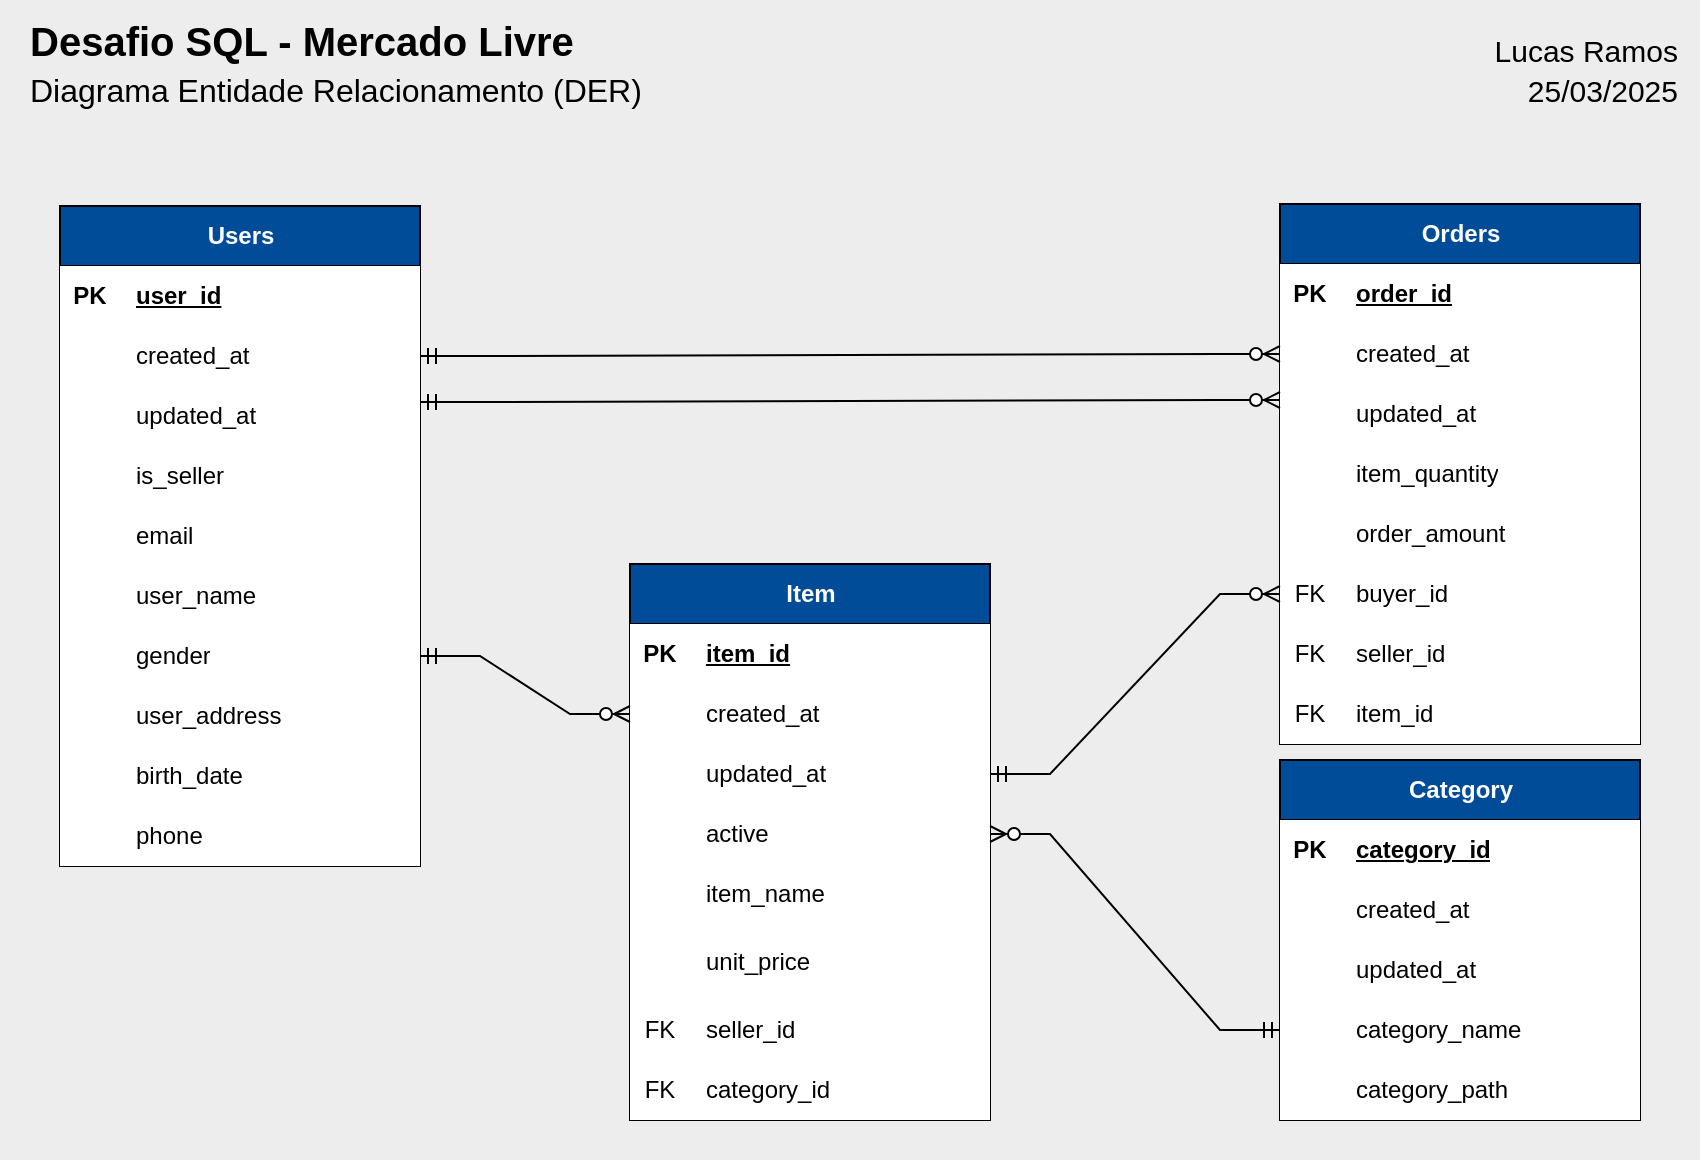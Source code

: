 <mxfile version="26.1.1">
  <diagram id="R2lEEEUBdFMjLlhIrx00" name="Page-1">
    <mxGraphModel dx="1434" dy="738" grid="1" gridSize="10" guides="1" tooltips="1" connect="1" arrows="1" fold="1" page="1" pageScale="1" pageWidth="850" pageHeight="145" math="0" shadow="0" extFonts="Permanent Marker^https://fonts.googleapis.com/css?family=Permanent+Marker">
      <root>
        <mxCell id="0" />
        <mxCell id="1" parent="0" />
        <mxCell id="Xd9WYFr1PrUuEUQC1NHv-141" value="" style="rounded=0;whiteSpace=wrap;html=1;fillColor=light-dark(#EDEDED,#EDEDED);strokeColor=none;" parent="1" vertex="1">
          <mxGeometry width="850" height="580" as="geometry" />
        </mxCell>
        <mxCell id="Xd9WYFr1PrUuEUQC1NHv-3" value="Users" style="shape=table;startSize=30;container=1;collapsible=1;childLayout=tableLayout;fixedRows=1;rowLines=0;fontStyle=1;align=center;resizeLast=1;html=1;fillColor=#004C99;fontColor=#FCFCFC;" parent="1" vertex="1">
          <mxGeometry x="30" y="103" width="180" height="330" as="geometry" />
        </mxCell>
        <mxCell id="Xd9WYFr1PrUuEUQC1NHv-4" value="" style="shape=tableRow;horizontal=0;startSize=0;swimlaneHead=0;swimlaneBody=0;fillColor=none;collapsible=0;dropTarget=0;points=[[0,0.5],[1,0.5]];portConstraint=eastwest;top=0;left=0;right=0;bottom=1;" parent="Xd9WYFr1PrUuEUQC1NHv-3" vertex="1">
          <mxGeometry y="30" width="180" height="30" as="geometry" />
        </mxCell>
        <mxCell id="Xd9WYFr1PrUuEUQC1NHv-5" value="PK" style="shape=partialRectangle;connectable=0;fillColor=default;top=0;left=0;bottom=0;right=0;fontStyle=1;overflow=hidden;whiteSpace=wrap;html=1;" parent="Xd9WYFr1PrUuEUQC1NHv-4" vertex="1">
          <mxGeometry width="30" height="30" as="geometry">
            <mxRectangle width="30" height="30" as="alternateBounds" />
          </mxGeometry>
        </mxCell>
        <mxCell id="Xd9WYFr1PrUuEUQC1NHv-6" value="user_id" style="shape=partialRectangle;connectable=0;fillColor=default;top=0;left=0;bottom=0;right=0;align=left;spacingLeft=6;fontStyle=5;overflow=hidden;whiteSpace=wrap;html=1;" parent="Xd9WYFr1PrUuEUQC1NHv-4" vertex="1">
          <mxGeometry x="30" width="150" height="30" as="geometry">
            <mxRectangle width="150" height="30" as="alternateBounds" />
          </mxGeometry>
        </mxCell>
        <mxCell id="Xd9WYFr1PrUuEUQC1NHv-7" value="" style="shape=tableRow;horizontal=0;startSize=0;swimlaneHead=0;swimlaneBody=0;fillColor=none;collapsible=0;dropTarget=0;points=[[0,0.5],[1,0.5]];portConstraint=eastwest;top=0;left=0;right=0;bottom=0;" parent="Xd9WYFr1PrUuEUQC1NHv-3" vertex="1">
          <mxGeometry y="60" width="180" height="30" as="geometry" />
        </mxCell>
        <mxCell id="Xd9WYFr1PrUuEUQC1NHv-8" value="" style="shape=partialRectangle;connectable=0;fillColor=default;top=0;left=0;bottom=0;right=0;editable=1;overflow=hidden;whiteSpace=wrap;html=1;" parent="Xd9WYFr1PrUuEUQC1NHv-7" vertex="1">
          <mxGeometry width="30" height="30" as="geometry">
            <mxRectangle width="30" height="30" as="alternateBounds" />
          </mxGeometry>
        </mxCell>
        <mxCell id="Xd9WYFr1PrUuEUQC1NHv-9" value="created_at" style="shape=partialRectangle;connectable=0;fillColor=default;top=0;left=0;bottom=0;right=0;align=left;spacingLeft=6;overflow=hidden;whiteSpace=wrap;html=1;" parent="Xd9WYFr1PrUuEUQC1NHv-7" vertex="1">
          <mxGeometry x="30" width="150" height="30" as="geometry">
            <mxRectangle width="150" height="30" as="alternateBounds" />
          </mxGeometry>
        </mxCell>
        <mxCell id="Xd9WYFr1PrUuEUQC1NHv-10" value="" style="shape=tableRow;horizontal=0;startSize=0;swimlaneHead=0;swimlaneBody=0;fillColor=none;collapsible=0;dropTarget=0;points=[[0,0.5],[1,0.5]];portConstraint=eastwest;top=0;left=0;right=0;bottom=0;" parent="Xd9WYFr1PrUuEUQC1NHv-3" vertex="1">
          <mxGeometry y="90" width="180" height="30" as="geometry" />
        </mxCell>
        <mxCell id="Xd9WYFr1PrUuEUQC1NHv-11" value="" style="shape=partialRectangle;connectable=0;fillColor=default;top=0;left=0;bottom=0;right=0;editable=1;overflow=hidden;whiteSpace=wrap;html=1;" parent="Xd9WYFr1PrUuEUQC1NHv-10" vertex="1">
          <mxGeometry width="30" height="30" as="geometry">
            <mxRectangle width="30" height="30" as="alternateBounds" />
          </mxGeometry>
        </mxCell>
        <mxCell id="Xd9WYFr1PrUuEUQC1NHv-12" value="updated_at" style="shape=partialRectangle;connectable=0;fillColor=default;top=0;left=0;bottom=0;right=0;align=left;spacingLeft=6;overflow=hidden;whiteSpace=wrap;html=1;" parent="Xd9WYFr1PrUuEUQC1NHv-10" vertex="1">
          <mxGeometry x="30" width="150" height="30" as="geometry">
            <mxRectangle width="150" height="30" as="alternateBounds" />
          </mxGeometry>
        </mxCell>
        <mxCell id="Xd9WYFr1PrUuEUQC1NHv-13" value="" style="shape=tableRow;horizontal=0;startSize=0;swimlaneHead=0;swimlaneBody=0;fillColor=none;collapsible=0;dropTarget=0;points=[[0,0.5],[1,0.5]];portConstraint=eastwest;top=0;left=0;right=0;bottom=0;" parent="Xd9WYFr1PrUuEUQC1NHv-3" vertex="1">
          <mxGeometry y="120" width="180" height="30" as="geometry" />
        </mxCell>
        <mxCell id="Xd9WYFr1PrUuEUQC1NHv-14" value="" style="shape=partialRectangle;connectable=0;fillColor=default;top=0;left=0;bottom=0;right=0;editable=1;overflow=hidden;whiteSpace=wrap;html=1;" parent="Xd9WYFr1PrUuEUQC1NHv-13" vertex="1">
          <mxGeometry width="30" height="30" as="geometry">
            <mxRectangle width="30" height="30" as="alternateBounds" />
          </mxGeometry>
        </mxCell>
        <mxCell id="Xd9WYFr1PrUuEUQC1NHv-15" value="is_seller" style="shape=partialRectangle;connectable=0;fillColor=default;top=0;left=0;bottom=0;right=0;align=left;spacingLeft=6;overflow=hidden;whiteSpace=wrap;html=1;" parent="Xd9WYFr1PrUuEUQC1NHv-13" vertex="1">
          <mxGeometry x="30" width="150" height="30" as="geometry">
            <mxRectangle width="150" height="30" as="alternateBounds" />
          </mxGeometry>
        </mxCell>
        <mxCell id="Xd9WYFr1PrUuEUQC1NHv-61" value="" style="shape=tableRow;horizontal=0;startSize=0;swimlaneHead=0;swimlaneBody=0;fillColor=none;collapsible=0;dropTarget=0;points=[[0,0.5],[1,0.5]];portConstraint=eastwest;top=0;left=0;right=0;bottom=0;" parent="Xd9WYFr1PrUuEUQC1NHv-3" vertex="1">
          <mxGeometry y="150" width="180" height="30" as="geometry" />
        </mxCell>
        <mxCell id="Xd9WYFr1PrUuEUQC1NHv-62" value="&lt;div&gt;&lt;br&gt;&lt;/div&gt;" style="shape=partialRectangle;connectable=0;fillColor=default;top=0;left=0;bottom=0;right=0;editable=1;overflow=hidden;whiteSpace=wrap;html=1;" parent="Xd9WYFr1PrUuEUQC1NHv-61" vertex="1">
          <mxGeometry width="30" height="30" as="geometry">
            <mxRectangle width="30" height="30" as="alternateBounds" />
          </mxGeometry>
        </mxCell>
        <mxCell id="Xd9WYFr1PrUuEUQC1NHv-63" value="email" style="shape=partialRectangle;connectable=0;fillColor=default;top=0;left=0;bottom=0;right=0;align=left;spacingLeft=6;overflow=hidden;whiteSpace=wrap;html=1;" parent="Xd9WYFr1PrUuEUQC1NHv-61" vertex="1">
          <mxGeometry x="30" width="150" height="30" as="geometry">
            <mxRectangle width="150" height="30" as="alternateBounds" />
          </mxGeometry>
        </mxCell>
        <mxCell id="Xd9WYFr1PrUuEUQC1NHv-64" value="" style="shape=tableRow;horizontal=0;startSize=0;swimlaneHead=0;swimlaneBody=0;fillColor=none;collapsible=0;dropTarget=0;points=[[0,0.5],[1,0.5]];portConstraint=eastwest;top=0;left=0;right=0;bottom=0;" parent="Xd9WYFr1PrUuEUQC1NHv-3" vertex="1">
          <mxGeometry y="180" width="180" height="30" as="geometry" />
        </mxCell>
        <mxCell id="Xd9WYFr1PrUuEUQC1NHv-65" value="&lt;div&gt;&lt;br&gt;&lt;/div&gt;&lt;div&gt;&lt;span style=&quot;white-space: pre;&quot;&gt;&#x9;&lt;/span&gt;&lt;br&gt;&lt;/div&gt;" style="shape=partialRectangle;connectable=0;fillColor=default;top=0;left=0;bottom=0;right=0;editable=1;overflow=hidden;whiteSpace=wrap;html=1;" parent="Xd9WYFr1PrUuEUQC1NHv-64" vertex="1">
          <mxGeometry width="30" height="30" as="geometry">
            <mxRectangle width="30" height="30" as="alternateBounds" />
          </mxGeometry>
        </mxCell>
        <mxCell id="Xd9WYFr1PrUuEUQC1NHv-66" value="user_name" style="shape=partialRectangle;connectable=0;fillColor=default;top=0;left=0;bottom=0;right=0;align=left;spacingLeft=6;overflow=hidden;whiteSpace=wrap;html=1;" parent="Xd9WYFr1PrUuEUQC1NHv-64" vertex="1">
          <mxGeometry x="30" width="150" height="30" as="geometry">
            <mxRectangle width="150" height="30" as="alternateBounds" />
          </mxGeometry>
        </mxCell>
        <mxCell id="Xd9WYFr1PrUuEUQC1NHv-67" value="" style="shape=tableRow;horizontal=0;startSize=0;swimlaneHead=0;swimlaneBody=0;fillColor=none;collapsible=0;dropTarget=0;points=[[0,0.5],[1,0.5]];portConstraint=eastwest;top=0;left=0;right=0;bottom=0;" parent="Xd9WYFr1PrUuEUQC1NHv-3" vertex="1">
          <mxGeometry y="210" width="180" height="30" as="geometry" />
        </mxCell>
        <mxCell id="Xd9WYFr1PrUuEUQC1NHv-68" value="&lt;div&gt;&lt;br&gt;&lt;/div&gt;&lt;div&gt;&lt;span style=&quot;white-space: pre;&quot;&gt;&#x9;&lt;/span&gt;&lt;br&gt;&lt;/div&gt;" style="shape=partialRectangle;connectable=0;fillColor=default;top=0;left=0;bottom=0;right=0;editable=1;overflow=hidden;whiteSpace=wrap;html=1;" parent="Xd9WYFr1PrUuEUQC1NHv-67" vertex="1">
          <mxGeometry width="30" height="30" as="geometry">
            <mxRectangle width="30" height="30" as="alternateBounds" />
          </mxGeometry>
        </mxCell>
        <mxCell id="Xd9WYFr1PrUuEUQC1NHv-69" value="gender" style="shape=partialRectangle;connectable=0;fillColor=default;top=0;left=0;bottom=0;right=0;align=left;spacingLeft=6;overflow=hidden;whiteSpace=wrap;html=1;" parent="Xd9WYFr1PrUuEUQC1NHv-67" vertex="1">
          <mxGeometry x="30" width="150" height="30" as="geometry">
            <mxRectangle width="150" height="30" as="alternateBounds" />
          </mxGeometry>
        </mxCell>
        <mxCell id="Xd9WYFr1PrUuEUQC1NHv-85" value="" style="shape=tableRow;horizontal=0;startSize=0;swimlaneHead=0;swimlaneBody=0;fillColor=none;collapsible=0;dropTarget=0;points=[[0,0.5],[1,0.5]];portConstraint=eastwest;top=0;left=0;right=0;bottom=0;" parent="Xd9WYFr1PrUuEUQC1NHv-3" vertex="1">
          <mxGeometry y="240" width="180" height="30" as="geometry" />
        </mxCell>
        <mxCell id="Xd9WYFr1PrUuEUQC1NHv-86" value="&lt;div&gt;&lt;br&gt;&lt;/div&gt;&lt;div&gt;&lt;br&gt;&lt;/div&gt;" style="shape=partialRectangle;connectable=0;fillColor=default;top=0;left=0;bottom=0;right=0;editable=1;overflow=hidden;whiteSpace=wrap;html=1;" parent="Xd9WYFr1PrUuEUQC1NHv-85" vertex="1">
          <mxGeometry width="30" height="30" as="geometry">
            <mxRectangle width="30" height="30" as="alternateBounds" />
          </mxGeometry>
        </mxCell>
        <mxCell id="Xd9WYFr1PrUuEUQC1NHv-87" value="user_address" style="shape=partialRectangle;connectable=0;fillColor=default;top=0;left=0;bottom=0;right=0;align=left;spacingLeft=6;overflow=hidden;whiteSpace=wrap;html=1;" parent="Xd9WYFr1PrUuEUQC1NHv-85" vertex="1">
          <mxGeometry x="30" width="150" height="30" as="geometry">
            <mxRectangle width="150" height="30" as="alternateBounds" />
          </mxGeometry>
        </mxCell>
        <mxCell id="4Klr_nOJg-HgcBI-DVab-1" value="" style="shape=tableRow;horizontal=0;startSize=0;swimlaneHead=0;swimlaneBody=0;fillColor=none;collapsible=0;dropTarget=0;points=[[0,0.5],[1,0.5]];portConstraint=eastwest;top=0;left=0;right=0;bottom=0;" vertex="1" parent="Xd9WYFr1PrUuEUQC1NHv-3">
          <mxGeometry y="270" width="180" height="30" as="geometry" />
        </mxCell>
        <mxCell id="4Klr_nOJg-HgcBI-DVab-2" value="&lt;div&gt;&lt;br&gt;&lt;/div&gt;&lt;div&gt;&lt;br&gt;&lt;/div&gt;" style="shape=partialRectangle;connectable=0;fillColor=default;top=0;left=0;bottom=0;right=0;editable=1;overflow=hidden;whiteSpace=wrap;html=1;" vertex="1" parent="4Klr_nOJg-HgcBI-DVab-1">
          <mxGeometry width="30" height="30" as="geometry">
            <mxRectangle width="30" height="30" as="alternateBounds" />
          </mxGeometry>
        </mxCell>
        <mxCell id="4Klr_nOJg-HgcBI-DVab-3" value="birth_date" style="shape=partialRectangle;connectable=0;fillColor=default;top=0;left=0;bottom=0;right=0;align=left;spacingLeft=6;overflow=hidden;whiteSpace=wrap;html=1;" vertex="1" parent="4Klr_nOJg-HgcBI-DVab-1">
          <mxGeometry x="30" width="150" height="30" as="geometry">
            <mxRectangle width="150" height="30" as="alternateBounds" />
          </mxGeometry>
        </mxCell>
        <mxCell id="4Klr_nOJg-HgcBI-DVab-4" value="" style="shape=tableRow;horizontal=0;startSize=0;swimlaneHead=0;swimlaneBody=0;fillColor=none;collapsible=0;dropTarget=0;points=[[0,0.5],[1,0.5]];portConstraint=eastwest;top=0;left=0;right=0;bottom=0;" vertex="1" parent="Xd9WYFr1PrUuEUQC1NHv-3">
          <mxGeometry y="300" width="180" height="30" as="geometry" />
        </mxCell>
        <mxCell id="4Klr_nOJg-HgcBI-DVab-5" value="&lt;div&gt;&lt;br&gt;&lt;/div&gt;&lt;div&gt;&lt;br&gt;&lt;/div&gt;" style="shape=partialRectangle;connectable=0;fillColor=default;top=0;left=0;bottom=0;right=0;editable=1;overflow=hidden;whiteSpace=wrap;html=1;" vertex="1" parent="4Klr_nOJg-HgcBI-DVab-4">
          <mxGeometry width="30" height="30" as="geometry">
            <mxRectangle width="30" height="30" as="alternateBounds" />
          </mxGeometry>
        </mxCell>
        <mxCell id="4Klr_nOJg-HgcBI-DVab-6" value="phone" style="shape=partialRectangle;connectable=0;fillColor=default;top=0;left=0;bottom=0;right=0;align=left;spacingLeft=6;overflow=hidden;whiteSpace=wrap;html=1;" vertex="1" parent="4Klr_nOJg-HgcBI-DVab-4">
          <mxGeometry x="30" width="150" height="30" as="geometry">
            <mxRectangle width="150" height="30" as="alternateBounds" />
          </mxGeometry>
        </mxCell>
        <mxCell id="Xd9WYFr1PrUuEUQC1NHv-16" value="Item" style="shape=table;startSize=30;container=1;collapsible=1;childLayout=tableLayout;fixedRows=1;rowLines=0;fontStyle=1;align=center;resizeLast=1;html=1;fillColor=#004C99;fontColor=#FCFCFC;" parent="1" vertex="1">
          <mxGeometry x="315" y="282" width="180" height="278" as="geometry" />
        </mxCell>
        <mxCell id="Xd9WYFr1PrUuEUQC1NHv-17" value="" style="shape=tableRow;horizontal=0;startSize=0;swimlaneHead=0;swimlaneBody=0;fillColor=none;collapsible=0;dropTarget=0;points=[[0,0.5],[1,0.5]];portConstraint=eastwest;top=0;left=0;right=0;bottom=1;" parent="Xd9WYFr1PrUuEUQC1NHv-16" vertex="1">
          <mxGeometry y="30" width="180" height="30" as="geometry" />
        </mxCell>
        <mxCell id="Xd9WYFr1PrUuEUQC1NHv-18" value="PK" style="shape=partialRectangle;connectable=0;fillColor=default;top=0;left=0;bottom=0;right=0;fontStyle=1;overflow=hidden;whiteSpace=wrap;html=1;" parent="Xd9WYFr1PrUuEUQC1NHv-17" vertex="1">
          <mxGeometry width="30" height="30" as="geometry">
            <mxRectangle width="30" height="30" as="alternateBounds" />
          </mxGeometry>
        </mxCell>
        <mxCell id="Xd9WYFr1PrUuEUQC1NHv-19" value="item_id" style="shape=partialRectangle;connectable=0;fillColor=default;top=0;left=0;bottom=0;right=0;align=left;spacingLeft=6;fontStyle=5;overflow=hidden;whiteSpace=wrap;html=1;" parent="Xd9WYFr1PrUuEUQC1NHv-17" vertex="1">
          <mxGeometry x="30" width="150" height="30" as="geometry">
            <mxRectangle width="150" height="30" as="alternateBounds" />
          </mxGeometry>
        </mxCell>
        <mxCell id="Xd9WYFr1PrUuEUQC1NHv-20" value="" style="shape=tableRow;horizontal=0;startSize=0;swimlaneHead=0;swimlaneBody=0;fillColor=none;collapsible=0;dropTarget=0;points=[[0,0.5],[1,0.5]];portConstraint=eastwest;top=0;left=0;right=0;bottom=0;" parent="Xd9WYFr1PrUuEUQC1NHv-16" vertex="1">
          <mxGeometry y="60" width="180" height="30" as="geometry" />
        </mxCell>
        <mxCell id="Xd9WYFr1PrUuEUQC1NHv-21" value="" style="shape=partialRectangle;connectable=0;fillColor=default;top=0;left=0;bottom=0;right=0;editable=1;overflow=hidden;whiteSpace=wrap;html=1;" parent="Xd9WYFr1PrUuEUQC1NHv-20" vertex="1">
          <mxGeometry width="30" height="30" as="geometry">
            <mxRectangle width="30" height="30" as="alternateBounds" />
          </mxGeometry>
        </mxCell>
        <mxCell id="Xd9WYFr1PrUuEUQC1NHv-22" value="created_at" style="shape=partialRectangle;connectable=0;fillColor=default;top=0;left=0;bottom=0;right=0;align=left;spacingLeft=6;overflow=hidden;whiteSpace=wrap;html=1;" parent="Xd9WYFr1PrUuEUQC1NHv-20" vertex="1">
          <mxGeometry x="30" width="150" height="30" as="geometry">
            <mxRectangle width="150" height="30" as="alternateBounds" />
          </mxGeometry>
        </mxCell>
        <mxCell id="Xd9WYFr1PrUuEUQC1NHv-105" value="" style="shape=tableRow;horizontal=0;startSize=0;swimlaneHead=0;swimlaneBody=0;fillColor=none;collapsible=0;dropTarget=0;points=[[0,0.5],[1,0.5]];portConstraint=eastwest;top=0;left=0;right=0;bottom=0;" parent="Xd9WYFr1PrUuEUQC1NHv-16" vertex="1">
          <mxGeometry y="90" width="180" height="30" as="geometry" />
        </mxCell>
        <mxCell id="Xd9WYFr1PrUuEUQC1NHv-106" value="" style="shape=partialRectangle;connectable=0;fillColor=default;top=0;left=0;bottom=0;right=0;editable=1;overflow=hidden;whiteSpace=wrap;html=1;" parent="Xd9WYFr1PrUuEUQC1NHv-105" vertex="1">
          <mxGeometry width="30" height="30" as="geometry">
            <mxRectangle width="30" height="30" as="alternateBounds" />
          </mxGeometry>
        </mxCell>
        <mxCell id="Xd9WYFr1PrUuEUQC1NHv-107" value="updated_at" style="shape=partialRectangle;connectable=0;fillColor=default;top=0;left=0;bottom=0;right=0;align=left;spacingLeft=6;overflow=hidden;whiteSpace=wrap;html=1;" parent="Xd9WYFr1PrUuEUQC1NHv-105" vertex="1">
          <mxGeometry x="30" width="150" height="30" as="geometry">
            <mxRectangle width="150" height="30" as="alternateBounds" />
          </mxGeometry>
        </mxCell>
        <mxCell id="Xd9WYFr1PrUuEUQC1NHv-23" value="" style="shape=tableRow;horizontal=0;startSize=0;swimlaneHead=0;swimlaneBody=0;fillColor=none;collapsible=0;dropTarget=0;points=[[0,0.5],[1,0.5]];portConstraint=eastwest;top=0;left=0;right=0;bottom=0;" parent="Xd9WYFr1PrUuEUQC1NHv-16" vertex="1">
          <mxGeometry y="120" width="180" height="30" as="geometry" />
        </mxCell>
        <mxCell id="Xd9WYFr1PrUuEUQC1NHv-24" value="" style="shape=partialRectangle;connectable=0;fillColor=default;top=0;left=0;bottom=0;right=0;editable=1;overflow=hidden;whiteSpace=wrap;html=1;" parent="Xd9WYFr1PrUuEUQC1NHv-23" vertex="1">
          <mxGeometry width="30" height="30" as="geometry">
            <mxRectangle width="30" height="30" as="alternateBounds" />
          </mxGeometry>
        </mxCell>
        <mxCell id="Xd9WYFr1PrUuEUQC1NHv-25" value="active" style="shape=partialRectangle;connectable=0;fillColor=default;top=0;left=0;bottom=0;right=0;align=left;spacingLeft=6;overflow=hidden;whiteSpace=wrap;html=1;" parent="Xd9WYFr1PrUuEUQC1NHv-23" vertex="1">
          <mxGeometry x="30" width="150" height="30" as="geometry">
            <mxRectangle width="150" height="30" as="alternateBounds" />
          </mxGeometry>
        </mxCell>
        <mxCell id="Xd9WYFr1PrUuEUQC1NHv-26" value="" style="shape=tableRow;horizontal=0;startSize=0;swimlaneHead=0;swimlaneBody=0;fillColor=none;collapsible=0;dropTarget=0;points=[[0,0.5],[1,0.5]];portConstraint=eastwest;top=0;left=0;right=0;bottom=0;" parent="Xd9WYFr1PrUuEUQC1NHv-16" vertex="1">
          <mxGeometry y="150" width="180" height="30" as="geometry" />
        </mxCell>
        <mxCell id="Xd9WYFr1PrUuEUQC1NHv-27" value="" style="shape=partialRectangle;connectable=0;fillColor=default;top=0;left=0;bottom=0;right=0;editable=1;overflow=hidden;whiteSpace=wrap;html=1;" parent="Xd9WYFr1PrUuEUQC1NHv-26" vertex="1">
          <mxGeometry width="30" height="30" as="geometry">
            <mxRectangle width="30" height="30" as="alternateBounds" />
          </mxGeometry>
        </mxCell>
        <mxCell id="Xd9WYFr1PrUuEUQC1NHv-28" value="item_name" style="shape=partialRectangle;connectable=0;fillColor=default;top=0;left=0;bottom=0;right=0;align=left;spacingLeft=6;overflow=hidden;whiteSpace=wrap;html=1;" parent="Xd9WYFr1PrUuEUQC1NHv-26" vertex="1">
          <mxGeometry x="30" width="150" height="30" as="geometry">
            <mxRectangle width="150" height="30" as="alternateBounds" />
          </mxGeometry>
        </mxCell>
        <mxCell id="Xd9WYFr1PrUuEUQC1NHv-111" value="" style="shape=tableRow;horizontal=0;startSize=0;swimlaneHead=0;swimlaneBody=0;fillColor=none;collapsible=0;dropTarget=0;points=[[0,0.5],[1,0.5]];portConstraint=eastwest;top=0;left=0;right=0;bottom=0;" parent="Xd9WYFr1PrUuEUQC1NHv-16" vertex="1">
          <mxGeometry y="180" width="180" height="38" as="geometry" />
        </mxCell>
        <mxCell id="Xd9WYFr1PrUuEUQC1NHv-112" value="" style="shape=partialRectangle;connectable=0;fillColor=default;top=0;left=0;bottom=0;right=0;editable=1;overflow=hidden;whiteSpace=wrap;html=1;" parent="Xd9WYFr1PrUuEUQC1NHv-111" vertex="1">
          <mxGeometry width="30" height="38" as="geometry">
            <mxRectangle width="30" height="38" as="alternateBounds" />
          </mxGeometry>
        </mxCell>
        <mxCell id="Xd9WYFr1PrUuEUQC1NHv-113" value="unit_price" style="shape=partialRectangle;connectable=0;fillColor=default;top=0;left=0;bottom=0;right=0;align=left;spacingLeft=6;overflow=hidden;whiteSpace=wrap;html=1;" parent="Xd9WYFr1PrUuEUQC1NHv-111" vertex="1">
          <mxGeometry x="30" width="150" height="38" as="geometry">
            <mxRectangle width="150" height="38" as="alternateBounds" />
          </mxGeometry>
        </mxCell>
        <mxCell id="Xd9WYFr1PrUuEUQC1NHv-114" value="" style="shape=tableRow;horizontal=0;startSize=0;swimlaneHead=0;swimlaneBody=0;fillColor=none;collapsible=0;dropTarget=0;points=[[0,0.5],[1,0.5]];portConstraint=eastwest;top=0;left=0;right=0;bottom=0;" parent="Xd9WYFr1PrUuEUQC1NHv-16" vertex="1">
          <mxGeometry y="218" width="180" height="30" as="geometry" />
        </mxCell>
        <mxCell id="Xd9WYFr1PrUuEUQC1NHv-115" value="FK" style="shape=partialRectangle;connectable=0;fillColor=default;top=0;left=0;bottom=0;right=0;editable=1;overflow=hidden;whiteSpace=wrap;html=1;" parent="Xd9WYFr1PrUuEUQC1NHv-114" vertex="1">
          <mxGeometry width="30" height="30" as="geometry">
            <mxRectangle width="30" height="30" as="alternateBounds" />
          </mxGeometry>
        </mxCell>
        <mxCell id="Xd9WYFr1PrUuEUQC1NHv-116" value="seller_id" style="shape=partialRectangle;connectable=0;fillColor=default;top=0;left=0;bottom=0;right=0;align=left;spacingLeft=6;overflow=hidden;whiteSpace=wrap;html=1;" parent="Xd9WYFr1PrUuEUQC1NHv-114" vertex="1">
          <mxGeometry x="30" width="150" height="30" as="geometry">
            <mxRectangle width="150" height="30" as="alternateBounds" />
          </mxGeometry>
        </mxCell>
        <mxCell id="Xd9WYFr1PrUuEUQC1NHv-108" value="" style="shape=tableRow;horizontal=0;startSize=0;swimlaneHead=0;swimlaneBody=0;fillColor=none;collapsible=0;dropTarget=0;points=[[0,0.5],[1,0.5]];portConstraint=eastwest;top=0;left=0;right=0;bottom=0;" parent="Xd9WYFr1PrUuEUQC1NHv-16" vertex="1">
          <mxGeometry y="248" width="180" height="30" as="geometry" />
        </mxCell>
        <mxCell id="Xd9WYFr1PrUuEUQC1NHv-109" value="FK" style="shape=partialRectangle;connectable=0;fillColor=default;top=0;left=0;bottom=0;right=0;editable=1;overflow=hidden;whiteSpace=wrap;html=1;" parent="Xd9WYFr1PrUuEUQC1NHv-108" vertex="1">
          <mxGeometry width="30" height="30" as="geometry">
            <mxRectangle width="30" height="30" as="alternateBounds" />
          </mxGeometry>
        </mxCell>
        <mxCell id="Xd9WYFr1PrUuEUQC1NHv-110" value="category_id" style="shape=partialRectangle;connectable=0;fillColor=default;top=0;left=0;bottom=0;right=0;align=left;spacingLeft=6;overflow=hidden;whiteSpace=wrap;html=1;" parent="Xd9WYFr1PrUuEUQC1NHv-108" vertex="1">
          <mxGeometry x="30" width="150" height="30" as="geometry">
            <mxRectangle width="150" height="30" as="alternateBounds" />
          </mxGeometry>
        </mxCell>
        <mxCell id="Xd9WYFr1PrUuEUQC1NHv-31" value="Category" style="shape=table;startSize=30;container=1;collapsible=1;childLayout=tableLayout;fixedRows=1;rowLines=0;fontStyle=1;align=center;resizeLast=1;html=1;fillColor=#004C99;labelBackgroundColor=none;fontColor=#FCFCFC;" parent="1" vertex="1">
          <mxGeometry x="640" y="380" width="180" height="180" as="geometry" />
        </mxCell>
        <mxCell id="Xd9WYFr1PrUuEUQC1NHv-32" value="" style="shape=tableRow;horizontal=0;startSize=0;swimlaneHead=0;swimlaneBody=0;fillColor=none;collapsible=0;dropTarget=0;points=[[0,0.5],[1,0.5]];portConstraint=eastwest;top=0;left=0;right=0;bottom=1;" parent="Xd9WYFr1PrUuEUQC1NHv-31" vertex="1">
          <mxGeometry y="30" width="180" height="30" as="geometry" />
        </mxCell>
        <mxCell id="Xd9WYFr1PrUuEUQC1NHv-33" value="PK" style="shape=partialRectangle;connectable=0;fillColor=default;top=0;left=0;bottom=0;right=0;fontStyle=1;overflow=hidden;whiteSpace=wrap;html=1;" parent="Xd9WYFr1PrUuEUQC1NHv-32" vertex="1">
          <mxGeometry width="30" height="30" as="geometry">
            <mxRectangle width="30" height="30" as="alternateBounds" />
          </mxGeometry>
        </mxCell>
        <mxCell id="Xd9WYFr1PrUuEUQC1NHv-34" value="category_id" style="shape=partialRectangle;connectable=0;fillColor=default;top=0;left=0;bottom=0;right=0;align=left;spacingLeft=6;fontStyle=5;overflow=hidden;whiteSpace=wrap;html=1;" parent="Xd9WYFr1PrUuEUQC1NHv-32" vertex="1">
          <mxGeometry x="30" width="150" height="30" as="geometry">
            <mxRectangle width="150" height="30" as="alternateBounds" />
          </mxGeometry>
        </mxCell>
        <mxCell id="Xd9WYFr1PrUuEUQC1NHv-35" value="" style="shape=tableRow;horizontal=0;startSize=0;swimlaneHead=0;swimlaneBody=0;fillColor=none;collapsible=0;dropTarget=0;points=[[0,0.5],[1,0.5]];portConstraint=eastwest;top=0;left=0;right=0;bottom=0;" parent="Xd9WYFr1PrUuEUQC1NHv-31" vertex="1">
          <mxGeometry y="60" width="180" height="30" as="geometry" />
        </mxCell>
        <mxCell id="Xd9WYFr1PrUuEUQC1NHv-36" value="" style="shape=partialRectangle;connectable=0;fillColor=default;top=0;left=0;bottom=0;right=0;editable=1;overflow=hidden;whiteSpace=wrap;html=1;" parent="Xd9WYFr1PrUuEUQC1NHv-35" vertex="1">
          <mxGeometry width="30" height="30" as="geometry">
            <mxRectangle width="30" height="30" as="alternateBounds" />
          </mxGeometry>
        </mxCell>
        <mxCell id="Xd9WYFr1PrUuEUQC1NHv-37" value="created_at" style="shape=partialRectangle;connectable=0;fillColor=default;top=0;left=0;bottom=0;right=0;align=left;spacingLeft=6;overflow=hidden;whiteSpace=wrap;html=1;" parent="Xd9WYFr1PrUuEUQC1NHv-35" vertex="1">
          <mxGeometry x="30" width="150" height="30" as="geometry">
            <mxRectangle width="150" height="30" as="alternateBounds" />
          </mxGeometry>
        </mxCell>
        <mxCell id="Xd9WYFr1PrUuEUQC1NHv-38" value="" style="shape=tableRow;horizontal=0;startSize=0;swimlaneHead=0;swimlaneBody=0;fillColor=none;collapsible=0;dropTarget=0;points=[[0,0.5],[1,0.5]];portConstraint=eastwest;top=0;left=0;right=0;bottom=0;" parent="Xd9WYFr1PrUuEUQC1NHv-31" vertex="1">
          <mxGeometry y="90" width="180" height="30" as="geometry" />
        </mxCell>
        <mxCell id="Xd9WYFr1PrUuEUQC1NHv-39" value="" style="shape=partialRectangle;connectable=0;fillColor=default;top=0;left=0;bottom=0;right=0;editable=1;overflow=hidden;whiteSpace=wrap;html=1;" parent="Xd9WYFr1PrUuEUQC1NHv-38" vertex="1">
          <mxGeometry width="30" height="30" as="geometry">
            <mxRectangle width="30" height="30" as="alternateBounds" />
          </mxGeometry>
        </mxCell>
        <mxCell id="Xd9WYFr1PrUuEUQC1NHv-40" value="updated_at" style="shape=partialRectangle;connectable=0;fillColor=default;top=0;left=0;bottom=0;right=0;align=left;spacingLeft=6;overflow=hidden;whiteSpace=wrap;html=1;" parent="Xd9WYFr1PrUuEUQC1NHv-38" vertex="1">
          <mxGeometry x="30" width="150" height="30" as="geometry">
            <mxRectangle width="150" height="30" as="alternateBounds" />
          </mxGeometry>
        </mxCell>
        <mxCell id="Xd9WYFr1PrUuEUQC1NHv-41" value="" style="shape=tableRow;horizontal=0;startSize=0;swimlaneHead=0;swimlaneBody=0;fillColor=none;collapsible=0;dropTarget=0;points=[[0,0.5],[1,0.5]];portConstraint=eastwest;top=0;left=0;right=0;bottom=0;" parent="Xd9WYFr1PrUuEUQC1NHv-31" vertex="1">
          <mxGeometry y="120" width="180" height="30" as="geometry" />
        </mxCell>
        <mxCell id="Xd9WYFr1PrUuEUQC1NHv-42" value="" style="shape=partialRectangle;connectable=0;fillColor=default;top=0;left=0;bottom=0;right=0;editable=1;overflow=hidden;whiteSpace=wrap;html=1;" parent="Xd9WYFr1PrUuEUQC1NHv-41" vertex="1">
          <mxGeometry width="30" height="30" as="geometry">
            <mxRectangle width="30" height="30" as="alternateBounds" />
          </mxGeometry>
        </mxCell>
        <mxCell id="Xd9WYFr1PrUuEUQC1NHv-43" value="category_name" style="shape=partialRectangle;connectable=0;fillColor=default;top=0;left=0;bottom=0;right=0;align=left;spacingLeft=6;overflow=hidden;whiteSpace=wrap;html=1;" parent="Xd9WYFr1PrUuEUQC1NHv-41" vertex="1">
          <mxGeometry x="30" width="150" height="30" as="geometry">
            <mxRectangle width="150" height="30" as="alternateBounds" />
          </mxGeometry>
        </mxCell>
        <mxCell id="Xd9WYFr1PrUuEUQC1NHv-126" value="" style="shape=tableRow;horizontal=0;startSize=0;swimlaneHead=0;swimlaneBody=0;fillColor=none;collapsible=0;dropTarget=0;points=[[0,0.5],[1,0.5]];portConstraint=eastwest;top=0;left=0;right=0;bottom=0;" parent="Xd9WYFr1PrUuEUQC1NHv-31" vertex="1">
          <mxGeometry y="150" width="180" height="30" as="geometry" />
        </mxCell>
        <mxCell id="Xd9WYFr1PrUuEUQC1NHv-127" value="" style="shape=partialRectangle;connectable=0;fillColor=default;top=0;left=0;bottom=0;right=0;editable=1;overflow=hidden;whiteSpace=wrap;html=1;" parent="Xd9WYFr1PrUuEUQC1NHv-126" vertex="1">
          <mxGeometry width="30" height="30" as="geometry">
            <mxRectangle width="30" height="30" as="alternateBounds" />
          </mxGeometry>
        </mxCell>
        <mxCell id="Xd9WYFr1PrUuEUQC1NHv-128" value="category_path" style="shape=partialRectangle;connectable=0;fillColor=default;top=0;left=0;bottom=0;right=0;align=left;spacingLeft=6;overflow=hidden;whiteSpace=wrap;html=1;" parent="Xd9WYFr1PrUuEUQC1NHv-126" vertex="1">
          <mxGeometry x="30" width="150" height="30" as="geometry">
            <mxRectangle width="150" height="30" as="alternateBounds" />
          </mxGeometry>
        </mxCell>
        <mxCell id="Xd9WYFr1PrUuEUQC1NHv-46" value="Orders" style="shape=table;startSize=30;container=1;collapsible=1;childLayout=tableLayout;fixedRows=1;rowLines=0;fontStyle=1;align=center;resizeLast=1;html=1;fillColor=#004C99;fontColor=#FCFCFC;" parent="1" vertex="1">
          <mxGeometry x="640" y="102" width="180" height="270" as="geometry" />
        </mxCell>
        <mxCell id="Xd9WYFr1PrUuEUQC1NHv-47" value="" style="shape=tableRow;horizontal=0;startSize=0;swimlaneHead=0;swimlaneBody=0;fillColor=none;collapsible=0;dropTarget=0;points=[[0,0.5],[1,0.5]];portConstraint=eastwest;top=0;left=0;right=0;bottom=1;" parent="Xd9WYFr1PrUuEUQC1NHv-46" vertex="1">
          <mxGeometry y="30" width="180" height="30" as="geometry" />
        </mxCell>
        <mxCell id="Xd9WYFr1PrUuEUQC1NHv-48" value="PK" style="shape=partialRectangle;connectable=0;fillColor=default;top=0;left=0;bottom=0;right=0;fontStyle=1;overflow=hidden;whiteSpace=wrap;html=1;" parent="Xd9WYFr1PrUuEUQC1NHv-47" vertex="1">
          <mxGeometry width="30" height="30" as="geometry">
            <mxRectangle width="30" height="30" as="alternateBounds" />
          </mxGeometry>
        </mxCell>
        <mxCell id="Xd9WYFr1PrUuEUQC1NHv-49" value="order_id" style="shape=partialRectangle;connectable=0;fillColor=default;top=0;left=0;bottom=0;right=0;align=left;spacingLeft=6;fontStyle=5;overflow=hidden;whiteSpace=wrap;html=1;" parent="Xd9WYFr1PrUuEUQC1NHv-47" vertex="1">
          <mxGeometry x="30" width="150" height="30" as="geometry">
            <mxRectangle width="150" height="30" as="alternateBounds" />
          </mxGeometry>
        </mxCell>
        <mxCell id="Xd9WYFr1PrUuEUQC1NHv-50" value="" style="shape=tableRow;horizontal=0;startSize=0;swimlaneHead=0;swimlaneBody=0;fillColor=none;collapsible=0;dropTarget=0;points=[[0,0.5],[1,0.5]];portConstraint=eastwest;top=0;left=0;right=0;bottom=0;" parent="Xd9WYFr1PrUuEUQC1NHv-46" vertex="1">
          <mxGeometry y="60" width="180" height="30" as="geometry" />
        </mxCell>
        <mxCell id="Xd9WYFr1PrUuEUQC1NHv-51" value="" style="shape=partialRectangle;connectable=0;fillColor=default;top=0;left=0;bottom=0;right=0;editable=1;overflow=hidden;whiteSpace=wrap;html=1;" parent="Xd9WYFr1PrUuEUQC1NHv-50" vertex="1">
          <mxGeometry width="30" height="30" as="geometry">
            <mxRectangle width="30" height="30" as="alternateBounds" />
          </mxGeometry>
        </mxCell>
        <mxCell id="Xd9WYFr1PrUuEUQC1NHv-52" value="created_at" style="shape=partialRectangle;connectable=0;fillColor=default;top=0;left=0;bottom=0;right=0;align=left;spacingLeft=6;overflow=hidden;whiteSpace=wrap;html=1;" parent="Xd9WYFr1PrUuEUQC1NHv-50" vertex="1">
          <mxGeometry x="30" width="150" height="30" as="geometry">
            <mxRectangle width="150" height="30" as="alternateBounds" />
          </mxGeometry>
        </mxCell>
        <mxCell id="Xd9WYFr1PrUuEUQC1NHv-117" value="" style="shape=tableRow;horizontal=0;startSize=0;swimlaneHead=0;swimlaneBody=0;fillColor=none;collapsible=0;dropTarget=0;points=[[0,0.5],[1,0.5]];portConstraint=eastwest;top=0;left=0;right=0;bottom=0;" parent="Xd9WYFr1PrUuEUQC1NHv-46" vertex="1">
          <mxGeometry y="90" width="180" height="30" as="geometry" />
        </mxCell>
        <mxCell id="Xd9WYFr1PrUuEUQC1NHv-118" value="" style="shape=partialRectangle;connectable=0;fillColor=default;top=0;left=0;bottom=0;right=0;editable=1;overflow=hidden;whiteSpace=wrap;html=1;" parent="Xd9WYFr1PrUuEUQC1NHv-117" vertex="1">
          <mxGeometry width="30" height="30" as="geometry">
            <mxRectangle width="30" height="30" as="alternateBounds" />
          </mxGeometry>
        </mxCell>
        <mxCell id="Xd9WYFr1PrUuEUQC1NHv-119" value="updated_at" style="shape=partialRectangle;connectable=0;fillColor=default;top=0;left=0;bottom=0;right=0;align=left;spacingLeft=6;overflow=hidden;whiteSpace=wrap;html=1;" parent="Xd9WYFr1PrUuEUQC1NHv-117" vertex="1">
          <mxGeometry x="30" width="150" height="30" as="geometry">
            <mxRectangle width="150" height="30" as="alternateBounds" />
          </mxGeometry>
        </mxCell>
        <mxCell id="Xd9WYFr1PrUuEUQC1NHv-120" value="" style="shape=tableRow;horizontal=0;startSize=0;swimlaneHead=0;swimlaneBody=0;fillColor=none;collapsible=0;dropTarget=0;points=[[0,0.5],[1,0.5]];portConstraint=eastwest;top=0;left=0;right=0;bottom=0;" parent="Xd9WYFr1PrUuEUQC1NHv-46" vertex="1">
          <mxGeometry y="120" width="180" height="30" as="geometry" />
        </mxCell>
        <mxCell id="Xd9WYFr1PrUuEUQC1NHv-121" value="" style="shape=partialRectangle;connectable=0;fillColor=default;top=0;left=0;bottom=0;right=0;editable=1;overflow=hidden;whiteSpace=wrap;html=1;" parent="Xd9WYFr1PrUuEUQC1NHv-120" vertex="1">
          <mxGeometry width="30" height="30" as="geometry">
            <mxRectangle width="30" height="30" as="alternateBounds" />
          </mxGeometry>
        </mxCell>
        <mxCell id="Xd9WYFr1PrUuEUQC1NHv-122" value="item_quantity" style="shape=partialRectangle;connectable=0;fillColor=default;top=0;left=0;bottom=0;right=0;align=left;spacingLeft=6;overflow=hidden;whiteSpace=wrap;html=1;" parent="Xd9WYFr1PrUuEUQC1NHv-120" vertex="1">
          <mxGeometry x="30" width="150" height="30" as="geometry">
            <mxRectangle width="150" height="30" as="alternateBounds" />
          </mxGeometry>
        </mxCell>
        <mxCell id="Xd9WYFr1PrUuEUQC1NHv-123" value="" style="shape=tableRow;horizontal=0;startSize=0;swimlaneHead=0;swimlaneBody=0;fillColor=none;collapsible=0;dropTarget=0;points=[[0,0.5],[1,0.5]];portConstraint=eastwest;top=0;left=0;right=0;bottom=0;" parent="Xd9WYFr1PrUuEUQC1NHv-46" vertex="1">
          <mxGeometry y="150" width="180" height="30" as="geometry" />
        </mxCell>
        <mxCell id="Xd9WYFr1PrUuEUQC1NHv-124" value="" style="shape=partialRectangle;connectable=0;fillColor=default;top=0;left=0;bottom=0;right=0;editable=1;overflow=hidden;whiteSpace=wrap;html=1;" parent="Xd9WYFr1PrUuEUQC1NHv-123" vertex="1">
          <mxGeometry width="30" height="30" as="geometry">
            <mxRectangle width="30" height="30" as="alternateBounds" />
          </mxGeometry>
        </mxCell>
        <mxCell id="Xd9WYFr1PrUuEUQC1NHv-125" value="order_amount" style="shape=partialRectangle;connectable=0;fillColor=default;top=0;left=0;bottom=0;right=0;align=left;spacingLeft=6;overflow=hidden;whiteSpace=wrap;html=1;" parent="Xd9WYFr1PrUuEUQC1NHv-123" vertex="1">
          <mxGeometry x="30" width="150" height="30" as="geometry">
            <mxRectangle width="150" height="30" as="alternateBounds" />
          </mxGeometry>
        </mxCell>
        <mxCell id="Xd9WYFr1PrUuEUQC1NHv-53" value="" style="shape=tableRow;horizontal=0;startSize=0;swimlaneHead=0;swimlaneBody=0;fillColor=none;collapsible=0;dropTarget=0;points=[[0,0.5],[1,0.5]];portConstraint=eastwest;top=0;left=0;right=0;bottom=0;" parent="Xd9WYFr1PrUuEUQC1NHv-46" vertex="1">
          <mxGeometry y="180" width="180" height="30" as="geometry" />
        </mxCell>
        <mxCell id="Xd9WYFr1PrUuEUQC1NHv-54" value="FK" style="shape=partialRectangle;connectable=0;fillColor=default;top=0;left=0;bottom=0;right=0;editable=1;overflow=hidden;whiteSpace=wrap;html=1;" parent="Xd9WYFr1PrUuEUQC1NHv-53" vertex="1">
          <mxGeometry width="30" height="30" as="geometry">
            <mxRectangle width="30" height="30" as="alternateBounds" />
          </mxGeometry>
        </mxCell>
        <mxCell id="Xd9WYFr1PrUuEUQC1NHv-55" value="buyer_id" style="shape=partialRectangle;connectable=0;fillColor=default;top=0;left=0;bottom=0;right=0;align=left;spacingLeft=6;overflow=hidden;whiteSpace=wrap;html=1;" parent="Xd9WYFr1PrUuEUQC1NHv-53" vertex="1">
          <mxGeometry x="30" width="150" height="30" as="geometry">
            <mxRectangle width="150" height="30" as="alternateBounds" />
          </mxGeometry>
        </mxCell>
        <mxCell id="4Klr_nOJg-HgcBI-DVab-8" value="" style="shape=tableRow;horizontal=0;startSize=0;swimlaneHead=0;swimlaneBody=0;fillColor=none;collapsible=0;dropTarget=0;points=[[0,0.5],[1,0.5]];portConstraint=eastwest;top=0;left=0;right=0;bottom=0;" vertex="1" parent="Xd9WYFr1PrUuEUQC1NHv-46">
          <mxGeometry y="210" width="180" height="30" as="geometry" />
        </mxCell>
        <mxCell id="4Klr_nOJg-HgcBI-DVab-9" value="FK" style="shape=partialRectangle;connectable=0;fillColor=default;top=0;left=0;bottom=0;right=0;editable=1;overflow=hidden;whiteSpace=wrap;html=1;" vertex="1" parent="4Klr_nOJg-HgcBI-DVab-8">
          <mxGeometry width="30" height="30" as="geometry">
            <mxRectangle width="30" height="30" as="alternateBounds" />
          </mxGeometry>
        </mxCell>
        <mxCell id="4Klr_nOJg-HgcBI-DVab-10" value="seller_id" style="shape=partialRectangle;connectable=0;fillColor=default;top=0;left=0;bottom=0;right=0;align=left;spacingLeft=6;overflow=hidden;whiteSpace=wrap;html=1;" vertex="1" parent="4Klr_nOJg-HgcBI-DVab-8">
          <mxGeometry x="30" width="150" height="30" as="geometry">
            <mxRectangle width="150" height="30" as="alternateBounds" />
          </mxGeometry>
        </mxCell>
        <mxCell id="Xd9WYFr1PrUuEUQC1NHv-56" value="" style="shape=tableRow;horizontal=0;startSize=0;swimlaneHead=0;swimlaneBody=0;fillColor=none;collapsible=0;dropTarget=0;points=[[0,0.5],[1,0.5]];portConstraint=eastwest;top=0;left=0;right=0;bottom=0;" parent="Xd9WYFr1PrUuEUQC1NHv-46" vertex="1">
          <mxGeometry y="240" width="180" height="30" as="geometry" />
        </mxCell>
        <mxCell id="Xd9WYFr1PrUuEUQC1NHv-57" value="FK" style="shape=partialRectangle;connectable=0;fillColor=default;top=0;left=0;bottom=0;right=0;editable=1;overflow=hidden;whiteSpace=wrap;html=1;" parent="Xd9WYFr1PrUuEUQC1NHv-56" vertex="1">
          <mxGeometry width="30" height="30" as="geometry">
            <mxRectangle width="30" height="30" as="alternateBounds" />
          </mxGeometry>
        </mxCell>
        <mxCell id="Xd9WYFr1PrUuEUQC1NHv-58" value="item_id" style="shape=partialRectangle;connectable=0;fillColor=default;top=0;left=0;bottom=0;right=0;align=left;spacingLeft=6;overflow=hidden;whiteSpace=wrap;html=1;" parent="Xd9WYFr1PrUuEUQC1NHv-56" vertex="1">
          <mxGeometry x="30" width="150" height="30" as="geometry">
            <mxRectangle width="150" height="30" as="alternateBounds" />
          </mxGeometry>
        </mxCell>
        <mxCell id="Xd9WYFr1PrUuEUQC1NHv-137" value="" style="edgeStyle=entityRelationEdgeStyle;fontSize=12;html=1;endArrow=ERzeroToMany;startArrow=ERmandOne;rounded=0;entryX=0;entryY=0.5;entryDx=0;entryDy=0;exitX=1;exitY=0.5;exitDx=0;exitDy=0;" parent="1" source="Xd9WYFr1PrUuEUQC1NHv-7" target="Xd9WYFr1PrUuEUQC1NHv-50" edge="1">
          <mxGeometry width="100" height="100" relative="1" as="geometry">
            <mxPoint x="360" y="406" as="sourcePoint" />
            <mxPoint x="460" y="306" as="targetPoint" />
          </mxGeometry>
        </mxCell>
        <mxCell id="Xd9WYFr1PrUuEUQC1NHv-138" value="" style="edgeStyle=entityRelationEdgeStyle;fontSize=12;html=1;endArrow=ERzeroToMany;startArrow=ERmandOne;rounded=0;entryX=0;entryY=0.5;entryDx=0;entryDy=0;exitX=1;exitY=0.5;exitDx=0;exitDy=0;" parent="1" source="Xd9WYFr1PrUuEUQC1NHv-67" target="Xd9WYFr1PrUuEUQC1NHv-20" edge="1">
          <mxGeometry width="100" height="100" relative="1" as="geometry">
            <mxPoint x="200" y="211" as="sourcePoint" />
            <mxPoint x="420" y="141" as="targetPoint" />
          </mxGeometry>
        </mxCell>
        <mxCell id="Xd9WYFr1PrUuEUQC1NHv-139" value="" style="edgeStyle=entityRelationEdgeStyle;fontSize=12;html=1;endArrow=ERzeroToMany;startArrow=ERmandOne;rounded=0;exitX=1;exitY=0.5;exitDx=0;exitDy=0;entryX=0;entryY=0.5;entryDx=0;entryDy=0;" parent="1" source="Xd9WYFr1PrUuEUQC1NHv-105" target="Xd9WYFr1PrUuEUQC1NHv-53" edge="1">
          <mxGeometry width="100" height="100" relative="1" as="geometry">
            <mxPoint x="440" y="386" as="sourcePoint" />
            <mxPoint x="460" y="296" as="targetPoint" />
            <Array as="points">
              <mxPoint x="490" y="306" />
            </Array>
          </mxGeometry>
        </mxCell>
        <mxCell id="Xd9WYFr1PrUuEUQC1NHv-140" value="" style="edgeStyle=entityRelationEdgeStyle;fontSize=12;html=1;endArrow=ERzeroToMany;startArrow=ERmandOne;rounded=0;exitX=0;exitY=0.5;exitDx=0;exitDy=0;entryX=1;entryY=0.5;entryDx=0;entryDy=0;" parent="1" source="Xd9WYFr1PrUuEUQC1NHv-41" target="Xd9WYFr1PrUuEUQC1NHv-23" edge="1">
          <mxGeometry width="100" height="100" relative="1" as="geometry">
            <mxPoint x="700" y="606" as="sourcePoint" />
            <mxPoint x="720" y="516" as="targetPoint" />
            <Array as="points">
              <mxPoint x="750" y="526" />
            </Array>
          </mxGeometry>
        </mxCell>
        <mxCell id="Xd9WYFr1PrUuEUQC1NHv-142" value="Desafio SQL - Mercado Livre" style="text;html=1;align=left;verticalAlign=middle;resizable=0;points=[];autosize=1;strokeColor=none;fillColor=none;fontSize=20;fontStyle=1" parent="1" vertex="1">
          <mxGeometry x="13" width="280" height="40" as="geometry" />
        </mxCell>
        <mxCell id="Xd9WYFr1PrUuEUQC1NHv-143" value="Diagrama Entidade Relacionamento (DER)" style="text;html=1;align=left;verticalAlign=middle;resizable=0;points=[];autosize=1;strokeColor=none;fillColor=none;fontSize=16;fontStyle=0" parent="1" vertex="1">
          <mxGeometry x="13" y="30" width="330" height="30" as="geometry" />
        </mxCell>
        <mxCell id="Xd9WYFr1PrUuEUQC1NHv-144" value="&lt;font style=&quot;font-size: 15px;&quot;&gt;Lucas Ramos&lt;/font&gt;" style="text;html=1;align=right;verticalAlign=middle;resizable=0;points=[];autosize=1;strokeColor=none;fillColor=none;" parent="1" vertex="1">
          <mxGeometry x="720" y="10" width="120" height="30" as="geometry" />
        </mxCell>
        <mxCell id="Xd9WYFr1PrUuEUQC1NHv-145" value="&lt;font style=&quot;font-size: 15px;&quot;&gt;25/03/2025&lt;/font&gt;" style="text;html=1;align=right;verticalAlign=middle;resizable=0;points=[];autosize=1;strokeColor=none;fillColor=none;" parent="1" vertex="1">
          <mxGeometry x="740" y="30" width="100" height="30" as="geometry" />
        </mxCell>
        <mxCell id="4Klr_nOJg-HgcBI-DVab-7" value="" style="edgeStyle=entityRelationEdgeStyle;fontSize=12;html=1;endArrow=ERzeroToMany;startArrow=ERmandOne;rounded=0;entryX=0;entryY=0.5;entryDx=0;entryDy=0;exitX=1;exitY=0.5;exitDx=0;exitDy=0;" edge="1" parent="1">
          <mxGeometry width="100" height="100" relative="1" as="geometry">
            <mxPoint x="210" y="201" as="sourcePoint" />
            <mxPoint x="640" y="200" as="targetPoint" />
          </mxGeometry>
        </mxCell>
      </root>
    </mxGraphModel>
  </diagram>
</mxfile>
